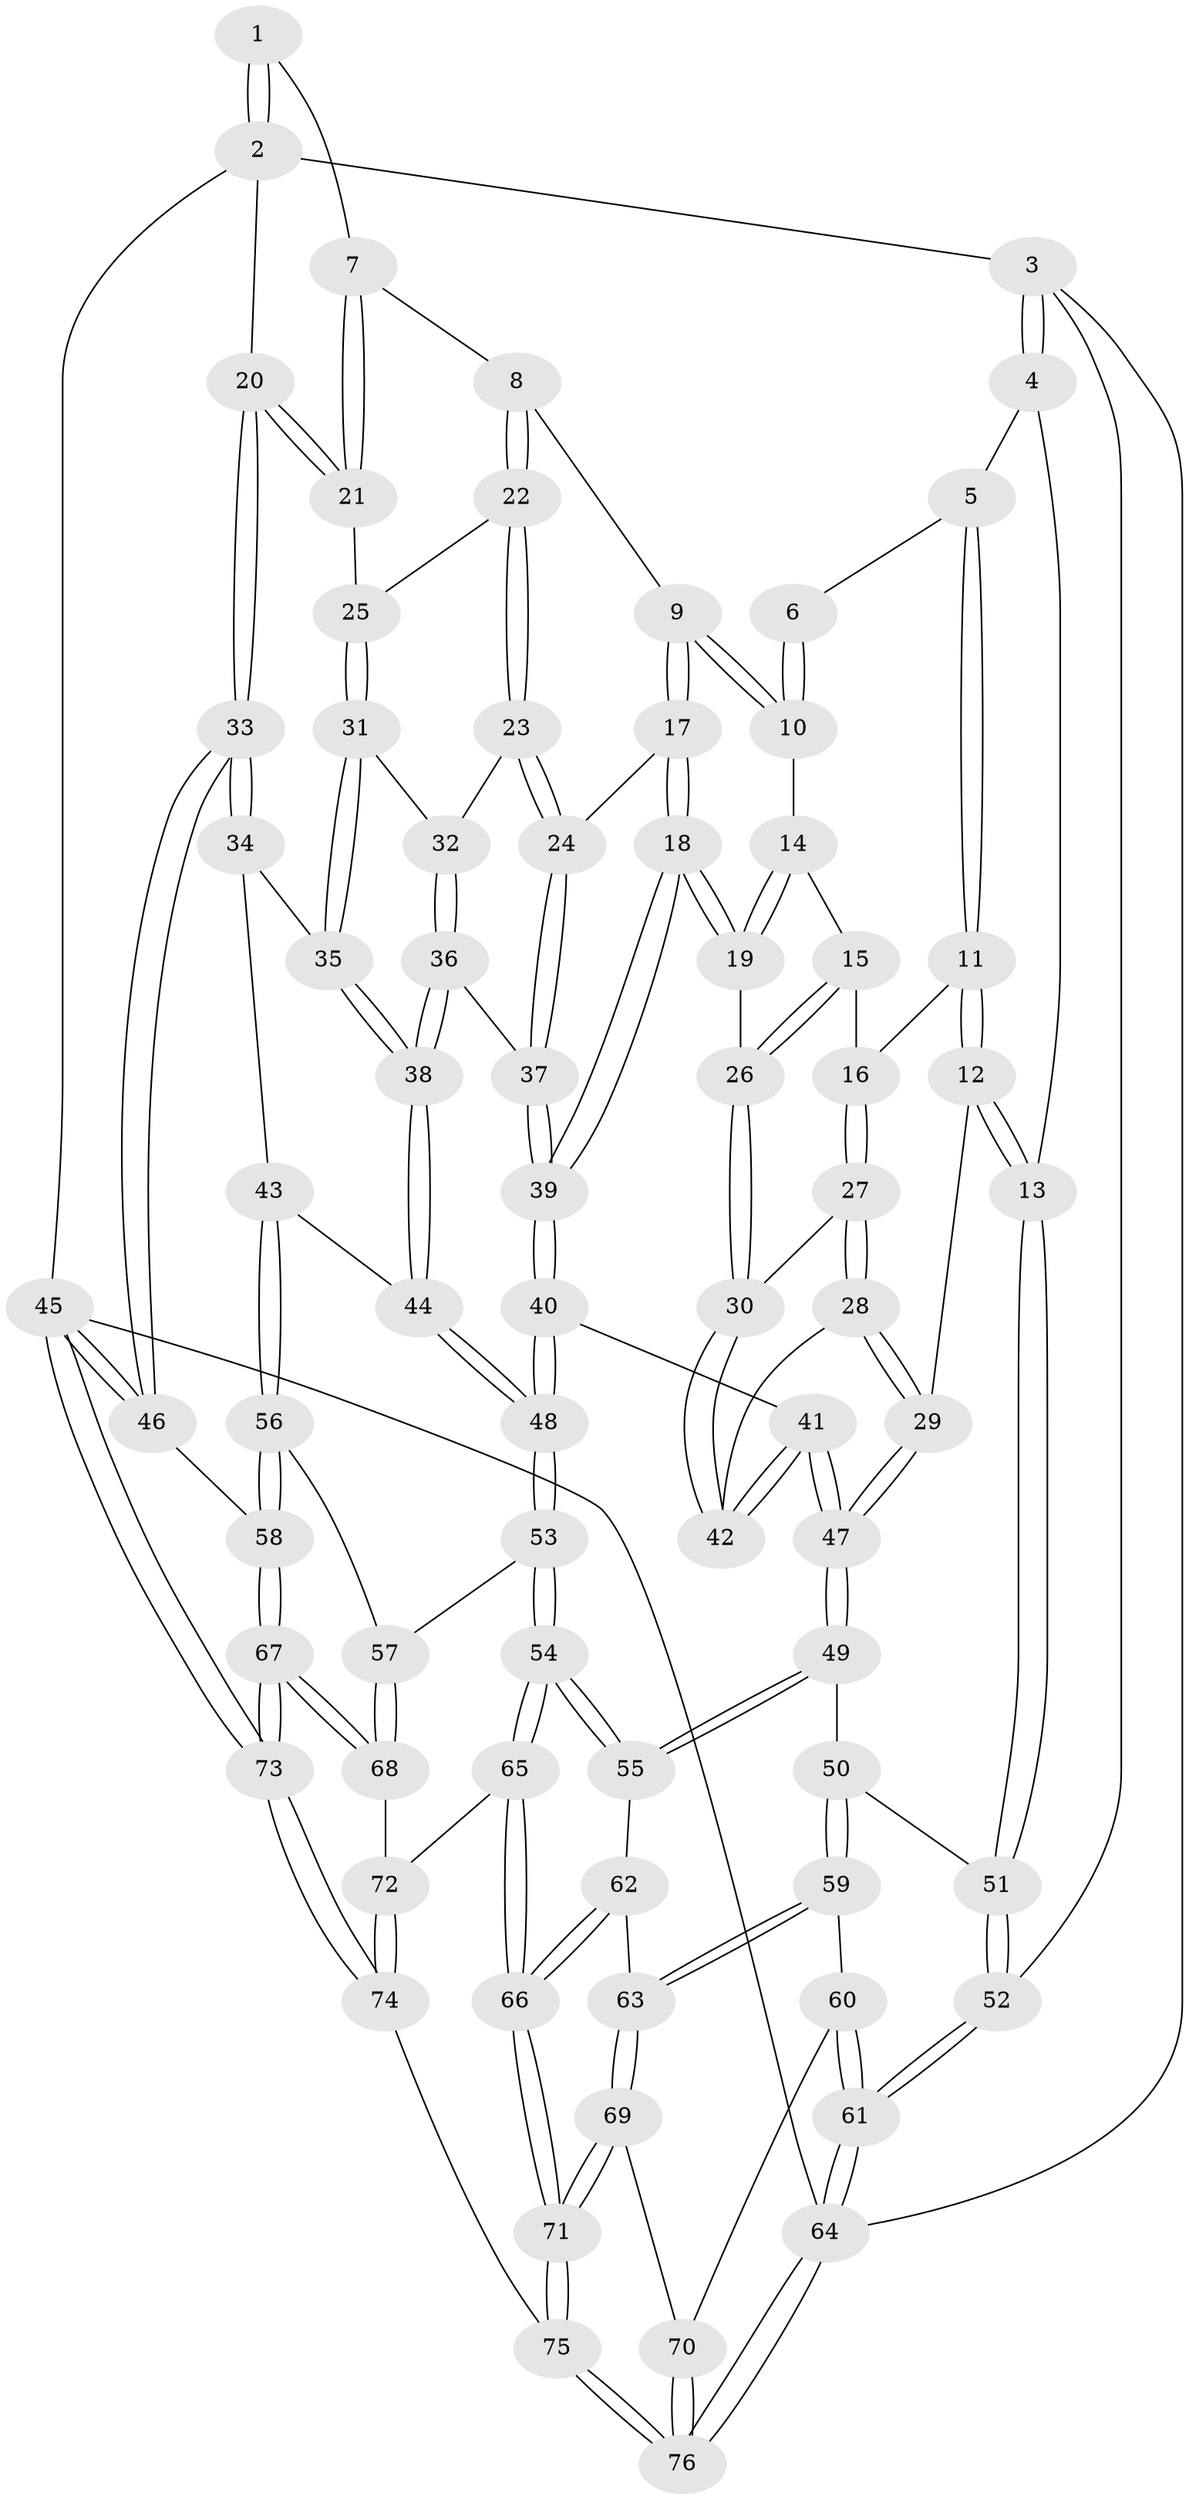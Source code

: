 // Generated by graph-tools (version 1.1) at 2025/27/03/09/25 03:27:13]
// undirected, 76 vertices, 187 edges
graph export_dot {
graph [start="1"]
  node [color=gray90,style=filled];
  1 [pos="+0.7549241062479217+0"];
  2 [pos="+1+0"];
  3 [pos="+0+0"];
  4 [pos="+0.11867643270385775+0"];
  5 [pos="+0.1278183901807175+0"];
  6 [pos="+0.4365582206525517+0"];
  7 [pos="+0.6650625219367867+0.13134435446079293"];
  8 [pos="+0.6256069242623903+0.16103933065746293"];
  9 [pos="+0.5577685532749027+0.1540546594918468"];
  10 [pos="+0.4616132058816583+0.044005244767864875"];
  11 [pos="+0.1879761690137771+0.12086598419645422"];
  12 [pos="+0.016955057916484134+0.3967729120576456"];
  13 [pos="+0+0.4067032903809125"];
  14 [pos="+0.4439242556106997+0.07479192622022308"];
  15 [pos="+0.326724229065225+0.18421693505636913"];
  16 [pos="+0.23668245957813444+0.15997645994125387"];
  17 [pos="+0.47878553274768865+0.33575250177972354"];
  18 [pos="+0.46755395026245344+0.34069177400559203"];
  19 [pos="+0.41981218262494957+0.3293297189769162"];
  20 [pos="+1+0"];
  21 [pos="+0.8709399607224857+0.20979186037351105"];
  22 [pos="+0.6493014342479779+0.22517284493943285"];
  23 [pos="+0.6481847653148901+0.3207912868519688"];
  24 [pos="+0.6191472500481917+0.3454169931788913"];
  25 [pos="+0.8618240758919212+0.22456771665782446"];
  26 [pos="+0.41129913654933825+0.329448026073048"];
  27 [pos="+0.25390806924757425+0.2636321655932207"];
  28 [pos="+0.09702869511246118+0.39092267123507923"];
  29 [pos="+0.022968089552895723+0.3979300101455135"];
  30 [pos="+0.366942497304372+0.3507007755058343"];
  31 [pos="+0.8314454390376207+0.2947282752754292"];
  32 [pos="+0.7533962871729581+0.317319319717598"];
  33 [pos="+1+0.5814142820007869"];
  34 [pos="+0.8743471845598241+0.3898947144091738"];
  35 [pos="+0.8368864469472351+0.3170706361972116"];
  36 [pos="+0.7052340591770545+0.49624571075248275"];
  37 [pos="+0.6630685653731555+0.46493199716014194"];
  38 [pos="+0.7174927122404798+0.5097368903823403"];
  39 [pos="+0.5003231346255615+0.5148118984772958"];
  40 [pos="+0.49013007868598757+0.5489139509030924"];
  41 [pos="+0.32896396003849626+0.5631406252441259"];
  42 [pos="+0.30617070547681263+0.4067403254782614"];
  43 [pos="+0.7686559594114097+0.5582316814026705"];
  44 [pos="+0.7385875532156733+0.5491587237896933"];
  45 [pos="+1+1"];
  46 [pos="+1+0.59655124535961"];
  47 [pos="+0.28009333525081964+0.626190479424817"];
  48 [pos="+0.5664493226730276+0.6860959061550057"];
  49 [pos="+0.27424033255218905+0.6620131326431681"];
  50 [pos="+0+0.5547037723126989"];
  51 [pos="+0+0.44063562236318365"];
  52 [pos="+0+0.442378735453142"];
  53 [pos="+0.5591312444927421+0.7386051224576164"];
  54 [pos="+0.5541185497160872+0.7473565211965482"];
  55 [pos="+0.2740946311852567+0.666119662651792"];
  56 [pos="+0.8832515926897468+0.6394725186019008"];
  57 [pos="+0.8065087951396268+0.7510844360117735"];
  58 [pos="+1+0.6205842655757124"];
  59 [pos="+0.1534262409494731+0.7498339280818732"];
  60 [pos="+0.05574410305872649+0.7976237904043338"];
  61 [pos="+0+0.95619967009494"];
  62 [pos="+0.25094609472270146+0.70803362425239"];
  63 [pos="+0.20000452956266784+0.7542686228289224"];
  64 [pos="+0+1"];
  65 [pos="+0.5485751595748917+0.7876029003323688"];
  66 [pos="+0.4646935804246099+0.9052202561558625"];
  67 [pos="+0.8888101991172394+0.9217038853609281"];
  68 [pos="+0.8104040575278125+0.8446243685293502"];
  69 [pos="+0.21320755132708297+0.8378103299556167"];
  70 [pos="+0.15895377497587443+0.9504424083637462"];
  71 [pos="+0.43959417945124674+0.9767169566138051"];
  72 [pos="+0.6967686597668337+0.8941089797803944"];
  73 [pos="+1+1"];
  74 [pos="+0.7054880675739544+1"];
  75 [pos="+0.4374626042768855+1"];
  76 [pos="+0.013592740688372448+1"];
  1 -- 2;
  1 -- 2;
  1 -- 7;
  2 -- 3;
  2 -- 20;
  2 -- 45;
  3 -- 4;
  3 -- 4;
  3 -- 52;
  3 -- 64;
  4 -- 5;
  4 -- 13;
  5 -- 6;
  5 -- 11;
  5 -- 11;
  6 -- 10;
  6 -- 10;
  7 -- 8;
  7 -- 21;
  7 -- 21;
  8 -- 9;
  8 -- 22;
  8 -- 22;
  9 -- 10;
  9 -- 10;
  9 -- 17;
  9 -- 17;
  10 -- 14;
  11 -- 12;
  11 -- 12;
  11 -- 16;
  12 -- 13;
  12 -- 13;
  12 -- 29;
  13 -- 51;
  13 -- 51;
  14 -- 15;
  14 -- 19;
  14 -- 19;
  15 -- 16;
  15 -- 26;
  15 -- 26;
  16 -- 27;
  16 -- 27;
  17 -- 18;
  17 -- 18;
  17 -- 24;
  18 -- 19;
  18 -- 19;
  18 -- 39;
  18 -- 39;
  19 -- 26;
  20 -- 21;
  20 -- 21;
  20 -- 33;
  20 -- 33;
  21 -- 25;
  22 -- 23;
  22 -- 23;
  22 -- 25;
  23 -- 24;
  23 -- 24;
  23 -- 32;
  24 -- 37;
  24 -- 37;
  25 -- 31;
  25 -- 31;
  26 -- 30;
  26 -- 30;
  27 -- 28;
  27 -- 28;
  27 -- 30;
  28 -- 29;
  28 -- 29;
  28 -- 42;
  29 -- 47;
  29 -- 47;
  30 -- 42;
  30 -- 42;
  31 -- 32;
  31 -- 35;
  31 -- 35;
  32 -- 36;
  32 -- 36;
  33 -- 34;
  33 -- 34;
  33 -- 46;
  33 -- 46;
  34 -- 35;
  34 -- 43;
  35 -- 38;
  35 -- 38;
  36 -- 37;
  36 -- 38;
  36 -- 38;
  37 -- 39;
  37 -- 39;
  38 -- 44;
  38 -- 44;
  39 -- 40;
  39 -- 40;
  40 -- 41;
  40 -- 48;
  40 -- 48;
  41 -- 42;
  41 -- 42;
  41 -- 47;
  41 -- 47;
  43 -- 44;
  43 -- 56;
  43 -- 56;
  44 -- 48;
  44 -- 48;
  45 -- 46;
  45 -- 46;
  45 -- 73;
  45 -- 73;
  45 -- 64;
  46 -- 58;
  47 -- 49;
  47 -- 49;
  48 -- 53;
  48 -- 53;
  49 -- 50;
  49 -- 55;
  49 -- 55;
  50 -- 51;
  50 -- 59;
  50 -- 59;
  51 -- 52;
  51 -- 52;
  52 -- 61;
  52 -- 61;
  53 -- 54;
  53 -- 54;
  53 -- 57;
  54 -- 55;
  54 -- 55;
  54 -- 65;
  54 -- 65;
  55 -- 62;
  56 -- 57;
  56 -- 58;
  56 -- 58;
  57 -- 68;
  57 -- 68;
  58 -- 67;
  58 -- 67;
  59 -- 60;
  59 -- 63;
  59 -- 63;
  60 -- 61;
  60 -- 61;
  60 -- 70;
  61 -- 64;
  61 -- 64;
  62 -- 63;
  62 -- 66;
  62 -- 66;
  63 -- 69;
  63 -- 69;
  64 -- 76;
  64 -- 76;
  65 -- 66;
  65 -- 66;
  65 -- 72;
  66 -- 71;
  66 -- 71;
  67 -- 68;
  67 -- 68;
  67 -- 73;
  67 -- 73;
  68 -- 72;
  69 -- 70;
  69 -- 71;
  69 -- 71;
  70 -- 76;
  70 -- 76;
  71 -- 75;
  71 -- 75;
  72 -- 74;
  72 -- 74;
  73 -- 74;
  73 -- 74;
  74 -- 75;
  75 -- 76;
  75 -- 76;
}
